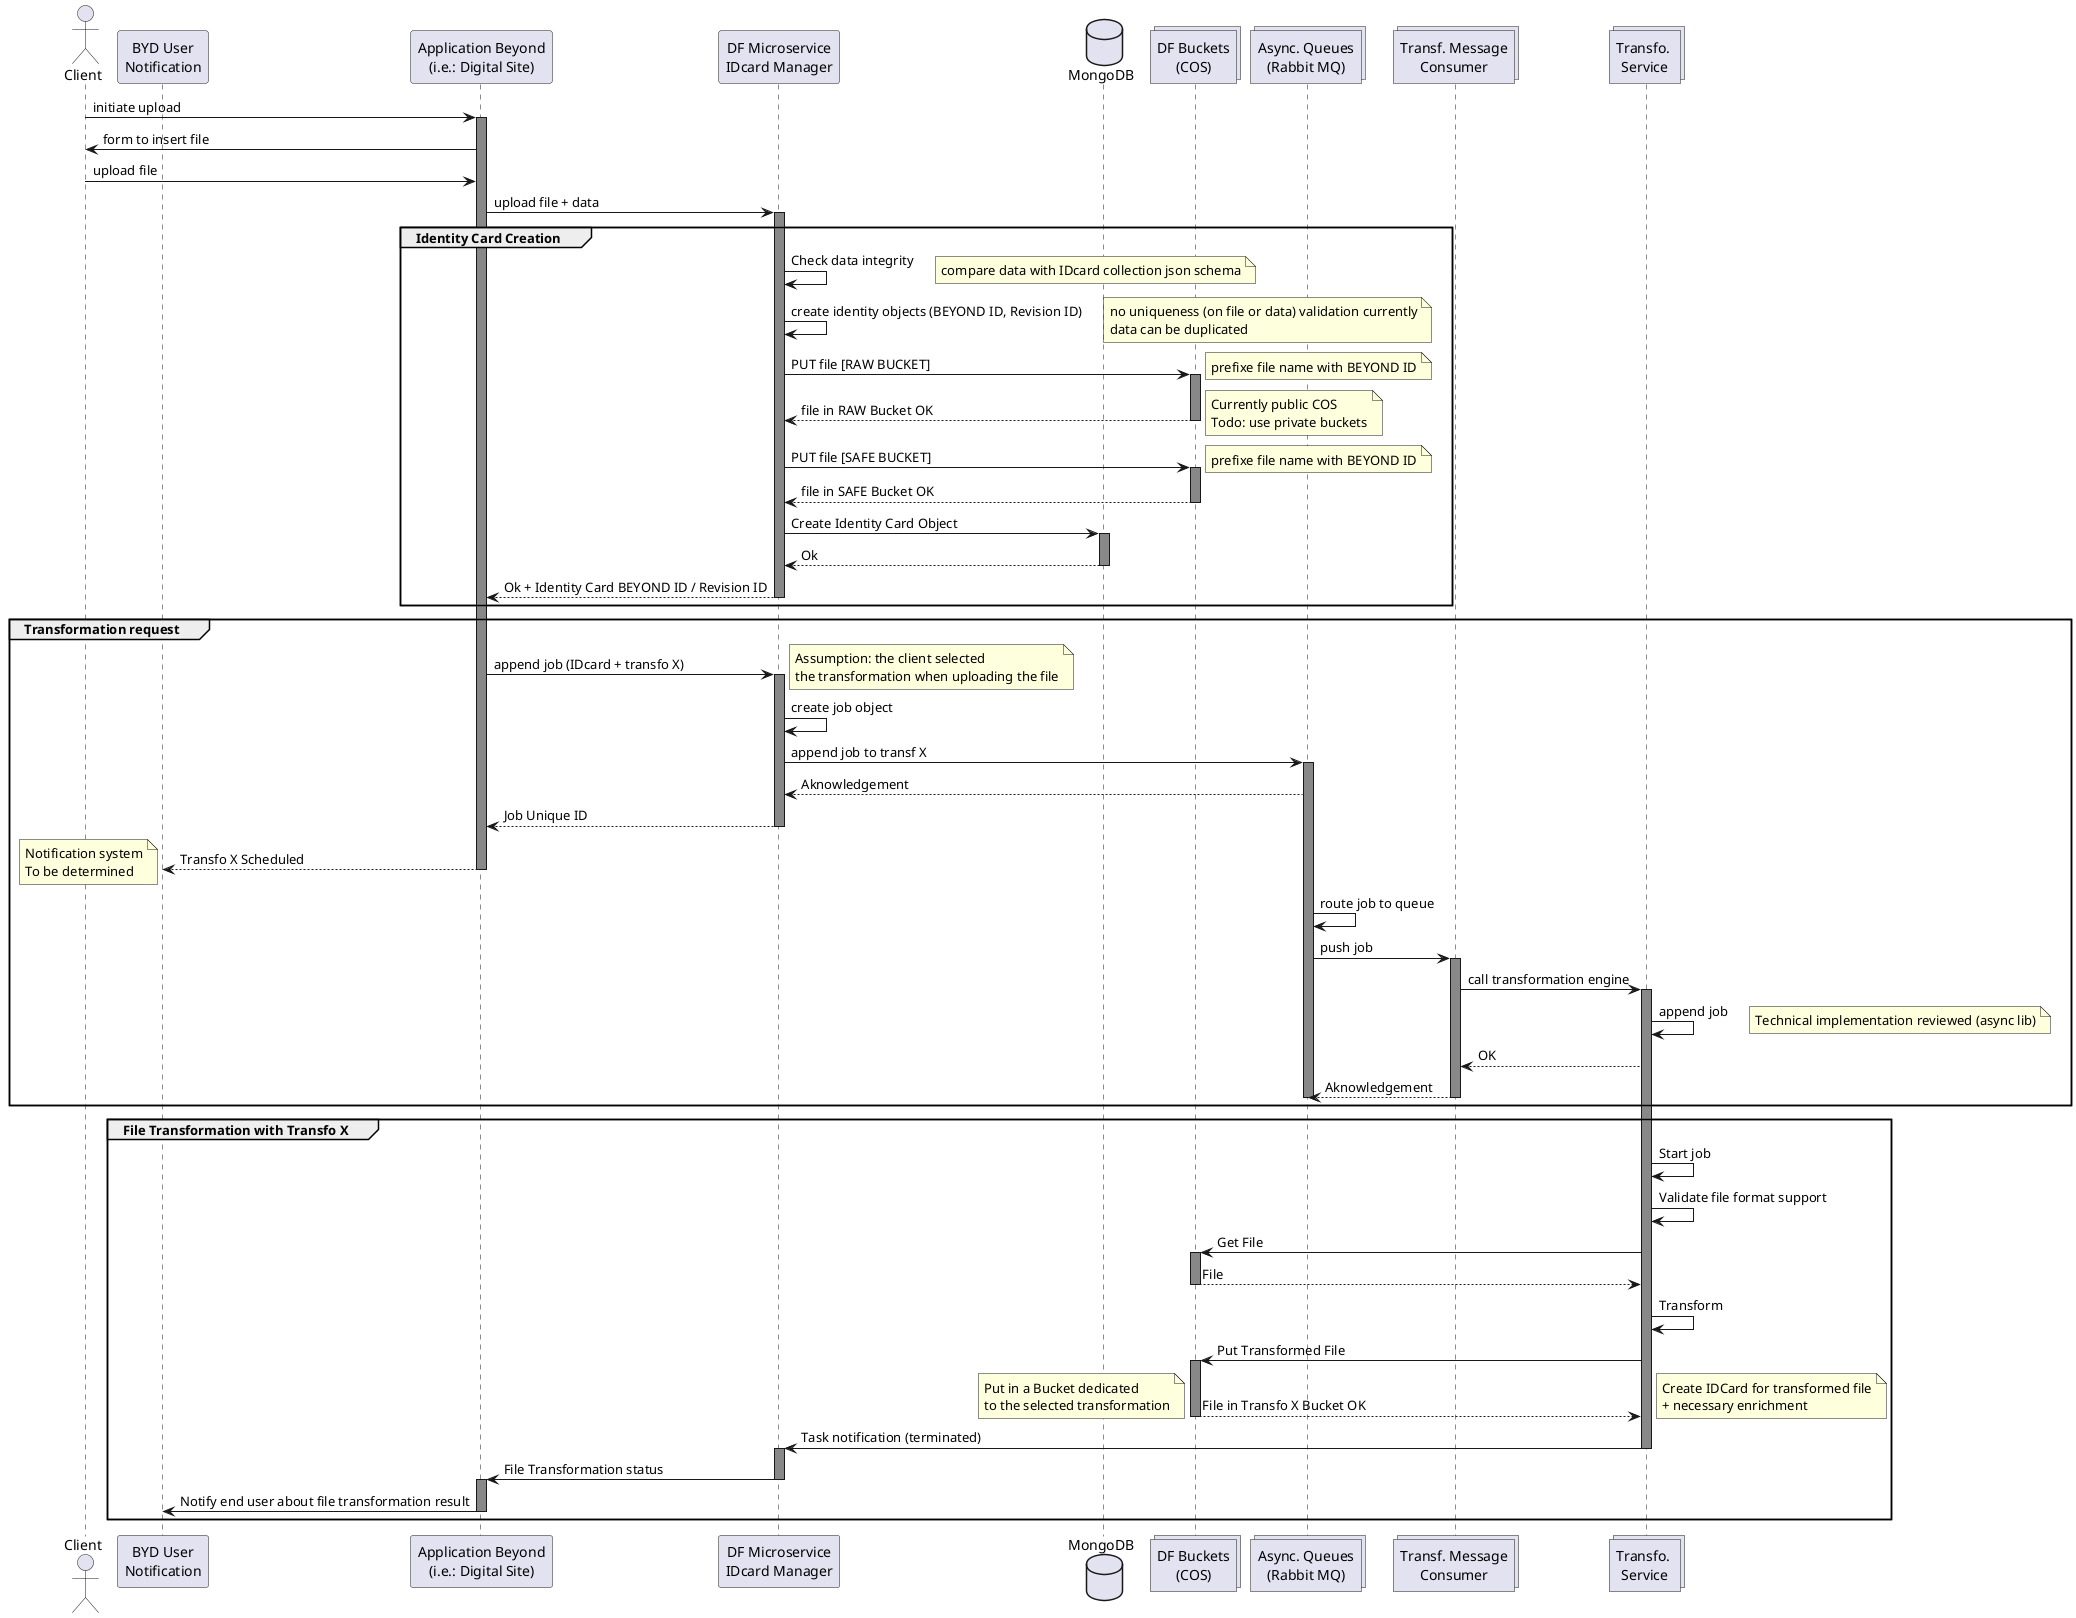 @startuml
actor Client
participant "BYD User\nNotification" as Notif order 0
participant "Application Beyond\n(i.e.: Digital Site)" as AppByd order 1
participant "DF Microservice\nIDcard Manager" as IDcard order 2
database MongoDB order 3
collections "DF Buckets\n(COS)" as COS order 4
'participant "Transf. Message \nProducer" as IDcard order 5
collections "Async. Queues\n(Rabbit MQ)" as MoM order 6
collections "Transf. Message\nConsumer" as MsgConsumer order 7
collections "Transfo. \nService" as Transfo order 8

Client -> AppByd : initiate upload
activate AppByd #888888
AppByd -> Client : form to insert file
Client -> AppByd : upload file
AppByd -> IDcard : upload file + data

group Identity Card Creation
    activate IDcard #888888
    IDcard -> IDcard : Check data integrity
    note right
        compare data with IDcard collection json schema
    end note
    'IDcard -> IDcard : Validate uniqueness
    'IDcard -> MongoDB : check Identity uniqueness
    'activate MongoDB #888888
    'MongoDB --> IDcard : Ok
    'deactivate MongoDB
    'deactivate IDcard
    'activate IDcard 
    IDcard -> IDcard : create identity objects (BEYOND ID, Revision ID)
    note right
        no uniqueness (on file or data) validation currently
        data can be duplicated
    end note
    IDcard -> COS : PUT file [RAW BUCKET]
    note right
        prefixe file name with BEYOND ID
    end note
    activate COS #888888
    COS --> IDcard : file in RAW Bucket OK
    deactivate COS
    note right
        Currently public COS
        Todo: use private buckets
    end note
    IDcard -> COS : PUT file [SAFE BUCKET]
    note right
        prefixe file name with BEYOND ID
    end note
    activate COS #888888
    COS --> IDcard : file in SAFE Bucket OK
    deactivate COS
    IDcard -> MongoDB : Create Identity Card Object
    activate MongoDB #888888
    MongoDB --> IDcard : Ok
    deactivate MongoDB
    IDcard --> AppByd : Ok + Identity Card BEYOND ID / Revision ID
    deactivate IDcard 
    deactivate IDcard 
    'AppByd --> Client : upload confirmation
end

group Transformation request
    AppByd -> IDcard : append job (IDcard + transfo X)
    note right
        Assumption: the client selected
        the transformation when uploading the file
    end note
    activate IDcard #888888
    IDcard -> IDcard : create job object
    IDcard -> MoM : append job to transf X 
    activate MoM #888888
    MoM --> IDcard : Aknowledgement
    IDcard --> AppByd : Job Unique ID
    deactivate IDcard
    AppByd --> Notif : Transfo X Scheduled
    note left
        Notification system
        To be determined
    end note
    deactivate AppByd
    MoM -> MoM : route job to queue
    'activate MoM
    MoM -> MsgConsumer : push job
    'deactivate MoM
    activate MsgConsumer #888888
    MsgConsumer -> Transfo : call transformation engine
    activate Transfo #888888
    Transfo -> Transfo : append job
    note right
        Technical implementation reviewed (async lib)
    end note

    Transfo --> MsgConsumer : OK
    'deactivate Transfo
    MsgConsumer --> MoM : Aknowledgement
    deactivate MsgConsumer
    deactivate MoM
    'deactivate MoM
end

group File Transformation with Transfo X
    Transfo -> Transfo : Start job
    'activate Transfo #888888
    Transfo -> Transfo : Validate file format support
    Transfo -> COS : Get File
    activate COS #888888
    COS --> Transfo : File
    deactivate COS
    Transfo -> Transfo : Transform
    Transfo -> COS : Put Transformed File
    activate COS #888888
    COS --> Transfo : File in Transfo X Bucket OK
    note left
        Put in a Bucket dedicated
        to the selected transformation
    end note
    deactivate COS
    note right
        Create IDCard for transformed file
        + necessary enrichment
    end note
    Transfo -> IDcard : Task notification (terminated) 
    deactivate Transfo
    activate IDcard #888888
    IDcard -> AppByd : File Transformation status
    deactivate IDcard
    activate AppByd #888888
    AppByd -> Notif : Notify end user about file transformation result
    deactivate AppByd
end


@enduml
